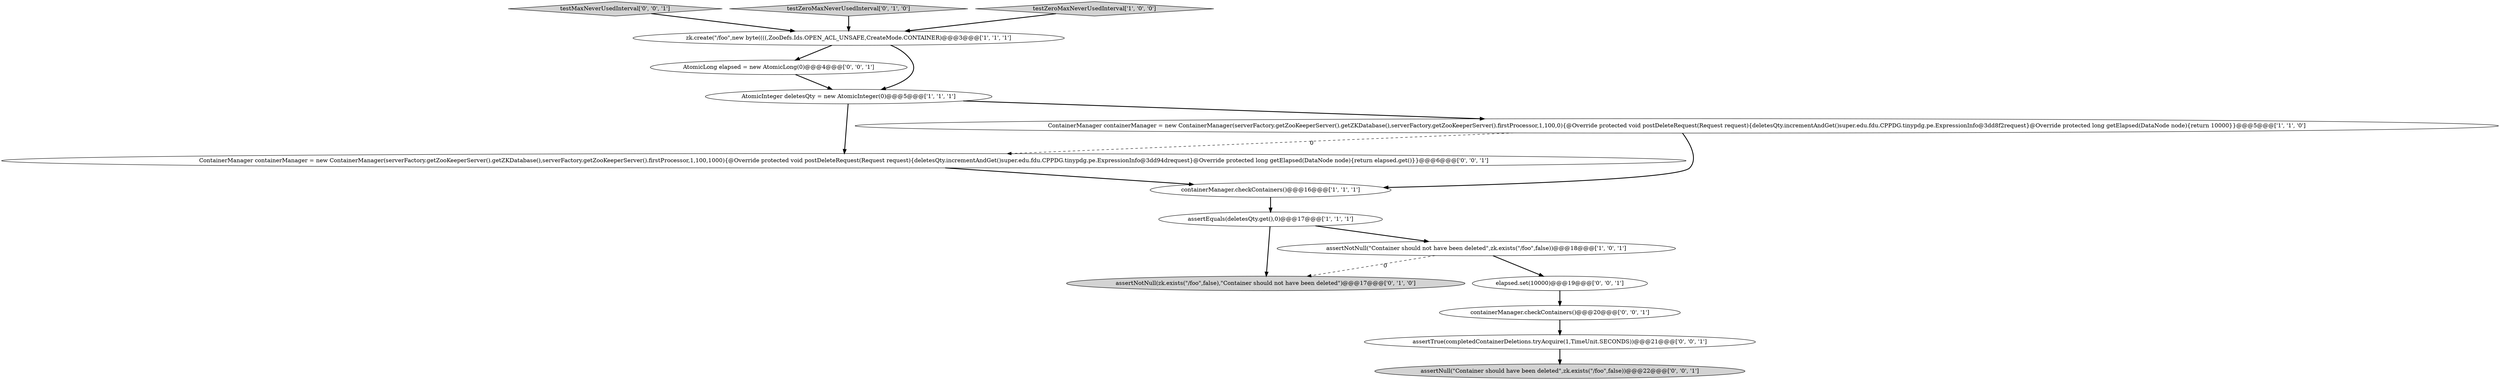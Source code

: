 digraph {
15 [style = filled, label = "elapsed.set(10000)@@@19@@@['0', '0', '1']", fillcolor = white, shape = ellipse image = "AAA0AAABBB3BBB"];
3 [style = filled, label = "containerManager.checkContainers()@@@16@@@['1', '1', '1']", fillcolor = white, shape = ellipse image = "AAA0AAABBB1BBB"];
13 [style = filled, label = "assertTrue(completedContainerDeletions.tryAcquire(1,TimeUnit.SECONDS))@@@21@@@['0', '0', '1']", fillcolor = white, shape = ellipse image = "AAA0AAABBB3BBB"];
2 [style = filled, label = "zk.create(\"/foo\",new byte((((,ZooDefs.Ids.OPEN_ACL_UNSAFE,CreateMode.CONTAINER)@@@3@@@['1', '1', '1']", fillcolor = white, shape = ellipse image = "AAA0AAABBB1BBB"];
14 [style = filled, label = "testMaxNeverUsedInterval['0', '0', '1']", fillcolor = lightgray, shape = diamond image = "AAA0AAABBB3BBB"];
1 [style = filled, label = "assertEquals(deletesQty.get(),0)@@@17@@@['1', '1', '1']", fillcolor = white, shape = ellipse image = "AAA0AAABBB1BBB"];
7 [style = filled, label = "testZeroMaxNeverUsedInterval['0', '1', '0']", fillcolor = lightgray, shape = diamond image = "AAA0AAABBB2BBB"];
11 [style = filled, label = "assertNull(\"Container should have been deleted\",zk.exists(\"/foo\",false))@@@22@@@['0', '0', '1']", fillcolor = lightgray, shape = ellipse image = "AAA0AAABBB3BBB"];
8 [style = filled, label = "assertNotNull(zk.exists(\"/foo\",false),\"Container should not have been deleted\")@@@17@@@['0', '1', '0']", fillcolor = lightgray, shape = ellipse image = "AAA1AAABBB2BBB"];
12 [style = filled, label = "containerManager.checkContainers()@@@20@@@['0', '0', '1']", fillcolor = white, shape = ellipse image = "AAA0AAABBB3BBB"];
10 [style = filled, label = "ContainerManager containerManager = new ContainerManager(serverFactory.getZooKeeperServer().getZKDatabase(),serverFactory.getZooKeeperServer().firstProcessor,1,100,1000){@Override protected void postDeleteRequest(Request request){deletesQty.incrementAndGet()super.edu.fdu.CPPDG.tinypdg.pe.ExpressionInfo@3dd94drequest}@Override protected long getElapsed(DataNode node){return elapsed.get()}}@@@6@@@['0', '0', '1']", fillcolor = white, shape = ellipse image = "AAA0AAABBB3BBB"];
4 [style = filled, label = "assertNotNull(\"Container should not have been deleted\",zk.exists(\"/foo\",false))@@@18@@@['1', '0', '1']", fillcolor = white, shape = ellipse image = "AAA0AAABBB1BBB"];
6 [style = filled, label = "ContainerManager containerManager = new ContainerManager(serverFactory.getZooKeeperServer().getZKDatabase(),serverFactory.getZooKeeperServer().firstProcessor,1,100,0){@Override protected void postDeleteRequest(Request request){deletesQty.incrementAndGet()super.edu.fdu.CPPDG.tinypdg.pe.ExpressionInfo@3dd8f2request}@Override protected long getElapsed(DataNode node){return 10000}}@@@5@@@['1', '1', '0']", fillcolor = white, shape = ellipse image = "AAA0AAABBB1BBB"];
9 [style = filled, label = "AtomicLong elapsed = new AtomicLong(0)@@@4@@@['0', '0', '1']", fillcolor = white, shape = ellipse image = "AAA0AAABBB3BBB"];
5 [style = filled, label = "testZeroMaxNeverUsedInterval['1', '0', '0']", fillcolor = lightgray, shape = diamond image = "AAA0AAABBB1BBB"];
0 [style = filled, label = "AtomicInteger deletesQty = new AtomicInteger(0)@@@5@@@['1', '1', '1']", fillcolor = white, shape = ellipse image = "AAA0AAABBB1BBB"];
0->6 [style = bold, label=""];
5->2 [style = bold, label=""];
0->10 [style = bold, label=""];
1->8 [style = bold, label=""];
2->9 [style = bold, label=""];
2->0 [style = bold, label=""];
10->3 [style = bold, label=""];
15->12 [style = bold, label=""];
12->13 [style = bold, label=""];
13->11 [style = bold, label=""];
14->2 [style = bold, label=""];
4->15 [style = bold, label=""];
9->0 [style = bold, label=""];
6->10 [style = dashed, label="0"];
6->3 [style = bold, label=""];
3->1 [style = bold, label=""];
4->8 [style = dashed, label="0"];
1->4 [style = bold, label=""];
7->2 [style = bold, label=""];
}

